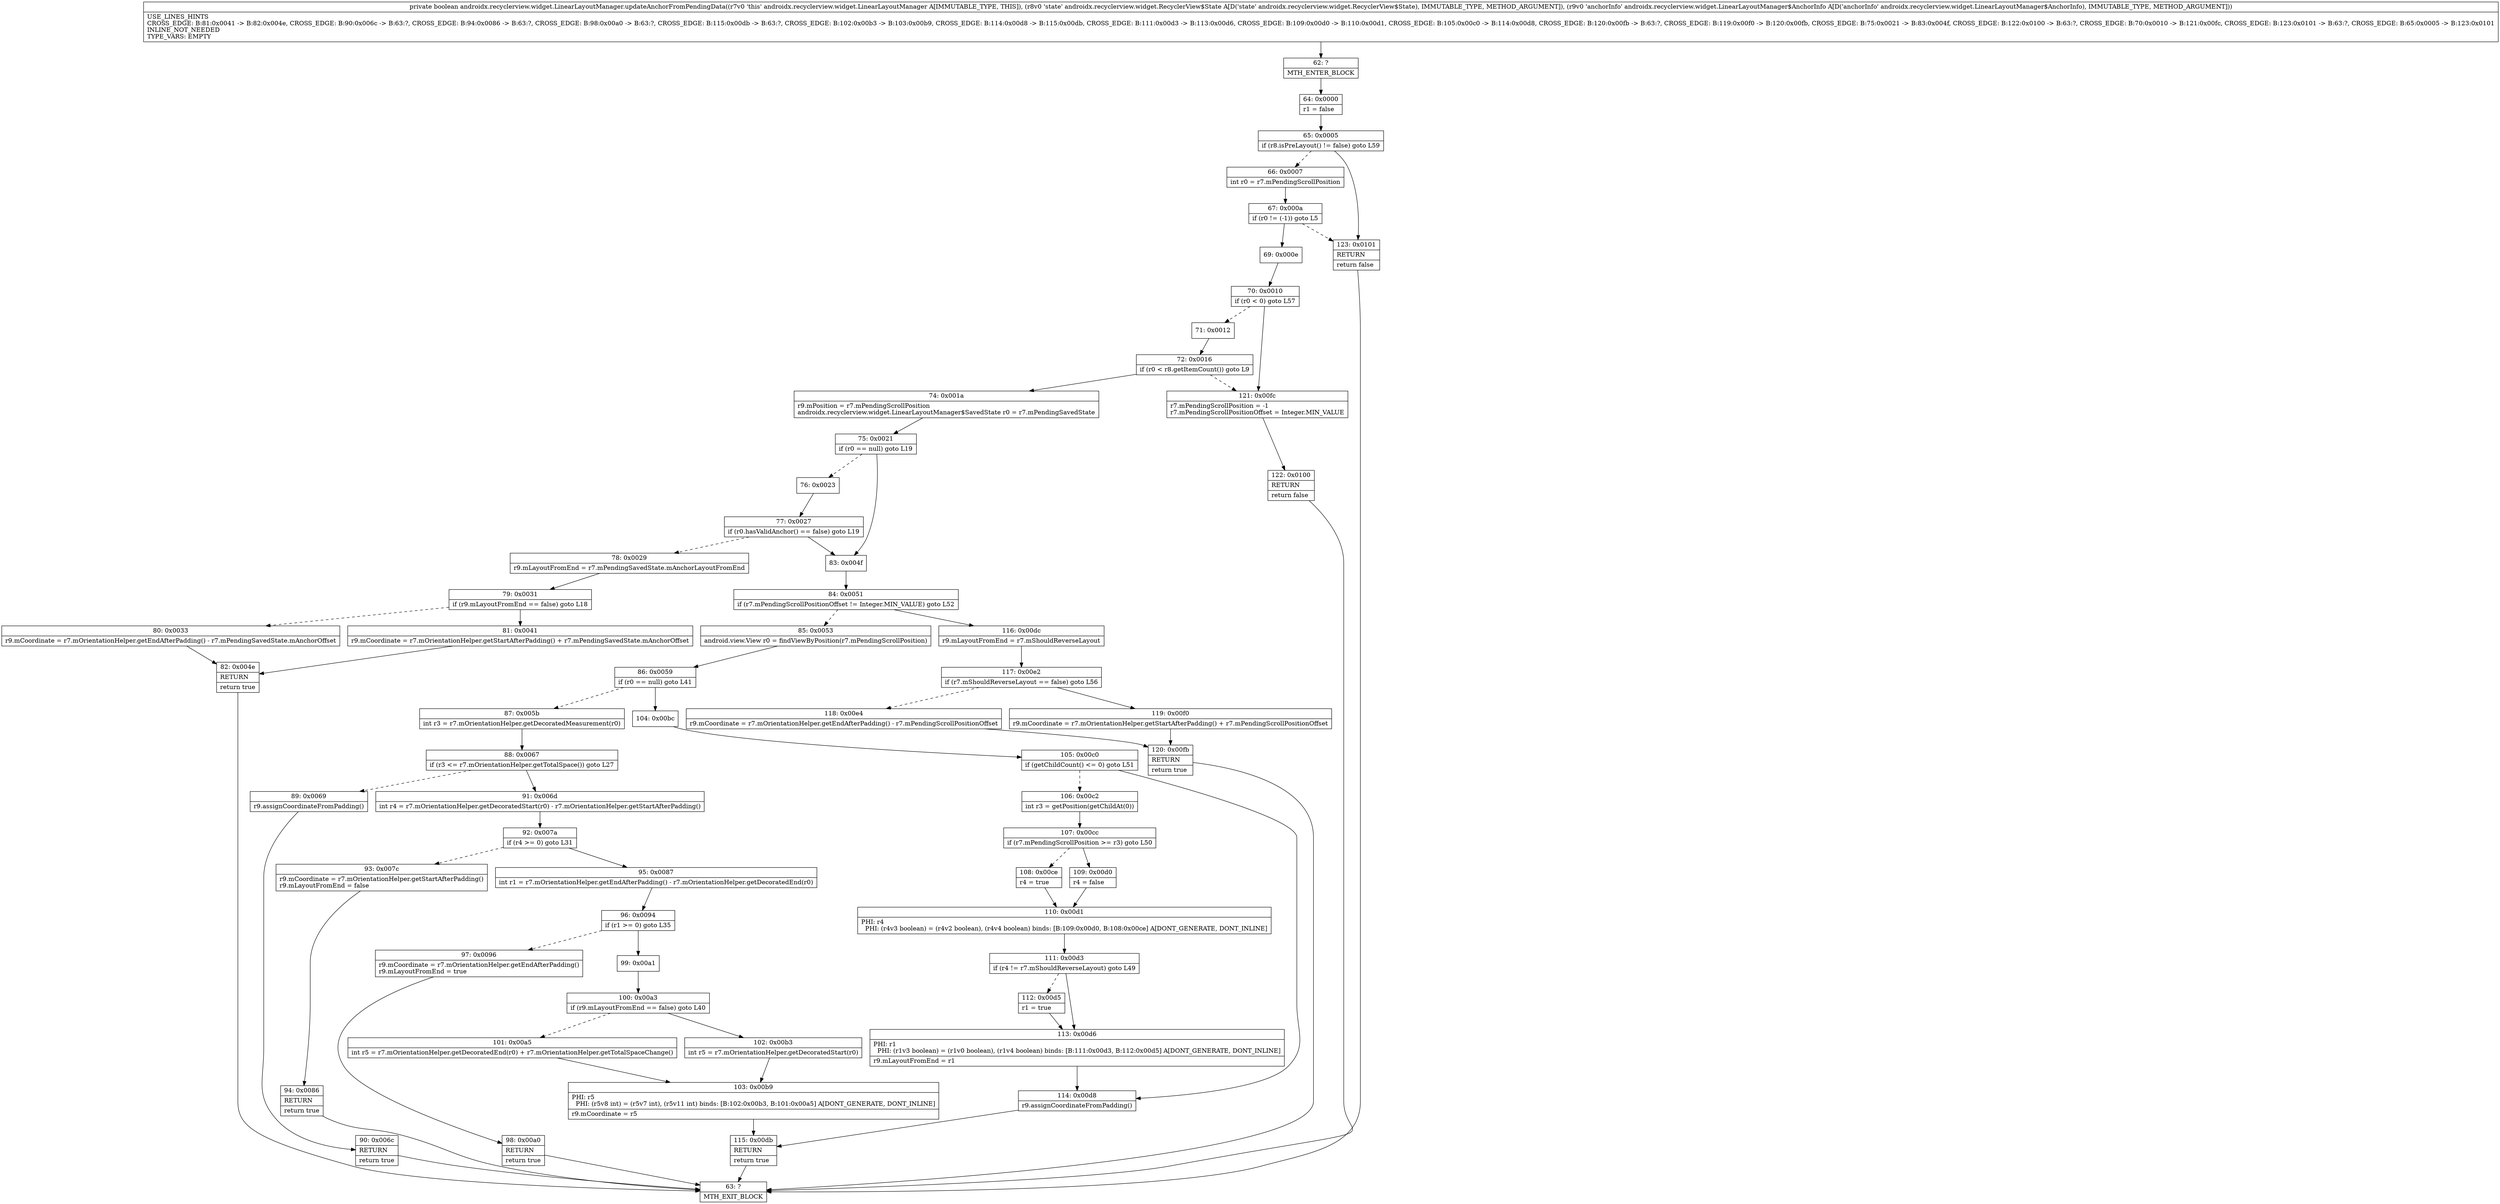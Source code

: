digraph "CFG forandroidx.recyclerview.widget.LinearLayoutManager.updateAnchorFromPendingData(Landroidx\/recyclerview\/widget\/RecyclerView$State;Landroidx\/recyclerview\/widget\/LinearLayoutManager$AnchorInfo;)Z" {
Node_62 [shape=record,label="{62\:\ ?|MTH_ENTER_BLOCK\l}"];
Node_64 [shape=record,label="{64\:\ 0x0000|r1 = false\l}"];
Node_65 [shape=record,label="{65\:\ 0x0005|if (r8.isPreLayout() != false) goto L59\l}"];
Node_66 [shape=record,label="{66\:\ 0x0007|int r0 = r7.mPendingScrollPosition\l}"];
Node_67 [shape=record,label="{67\:\ 0x000a|if (r0 != (\-1)) goto L5\l}"];
Node_69 [shape=record,label="{69\:\ 0x000e}"];
Node_70 [shape=record,label="{70\:\ 0x0010|if (r0 \< 0) goto L57\l}"];
Node_71 [shape=record,label="{71\:\ 0x0012}"];
Node_72 [shape=record,label="{72\:\ 0x0016|if (r0 \< r8.getItemCount()) goto L9\l}"];
Node_74 [shape=record,label="{74\:\ 0x001a|r9.mPosition = r7.mPendingScrollPosition\landroidx.recyclerview.widget.LinearLayoutManager$SavedState r0 = r7.mPendingSavedState\l}"];
Node_75 [shape=record,label="{75\:\ 0x0021|if (r0 == null) goto L19\l}"];
Node_76 [shape=record,label="{76\:\ 0x0023}"];
Node_77 [shape=record,label="{77\:\ 0x0027|if (r0.hasValidAnchor() == false) goto L19\l}"];
Node_78 [shape=record,label="{78\:\ 0x0029|r9.mLayoutFromEnd = r7.mPendingSavedState.mAnchorLayoutFromEnd\l}"];
Node_79 [shape=record,label="{79\:\ 0x0031|if (r9.mLayoutFromEnd == false) goto L18\l}"];
Node_80 [shape=record,label="{80\:\ 0x0033|r9.mCoordinate = r7.mOrientationHelper.getEndAfterPadding() \- r7.mPendingSavedState.mAnchorOffset\l}"];
Node_82 [shape=record,label="{82\:\ 0x004e|RETURN\l|return true\l}"];
Node_63 [shape=record,label="{63\:\ ?|MTH_EXIT_BLOCK\l}"];
Node_81 [shape=record,label="{81\:\ 0x0041|r9.mCoordinate = r7.mOrientationHelper.getStartAfterPadding() + r7.mPendingSavedState.mAnchorOffset\l}"];
Node_83 [shape=record,label="{83\:\ 0x004f}"];
Node_84 [shape=record,label="{84\:\ 0x0051|if (r7.mPendingScrollPositionOffset != Integer.MIN_VALUE) goto L52\l}"];
Node_85 [shape=record,label="{85\:\ 0x0053|android.view.View r0 = findViewByPosition(r7.mPendingScrollPosition)\l}"];
Node_86 [shape=record,label="{86\:\ 0x0059|if (r0 == null) goto L41\l}"];
Node_87 [shape=record,label="{87\:\ 0x005b|int r3 = r7.mOrientationHelper.getDecoratedMeasurement(r0)\l}"];
Node_88 [shape=record,label="{88\:\ 0x0067|if (r3 \<= r7.mOrientationHelper.getTotalSpace()) goto L27\l}"];
Node_89 [shape=record,label="{89\:\ 0x0069|r9.assignCoordinateFromPadding()\l}"];
Node_90 [shape=record,label="{90\:\ 0x006c|RETURN\l|return true\l}"];
Node_91 [shape=record,label="{91\:\ 0x006d|int r4 = r7.mOrientationHelper.getDecoratedStart(r0) \- r7.mOrientationHelper.getStartAfterPadding()\l}"];
Node_92 [shape=record,label="{92\:\ 0x007a|if (r4 \>= 0) goto L31\l}"];
Node_93 [shape=record,label="{93\:\ 0x007c|r9.mCoordinate = r7.mOrientationHelper.getStartAfterPadding()\lr9.mLayoutFromEnd = false\l}"];
Node_94 [shape=record,label="{94\:\ 0x0086|RETURN\l|return true\l}"];
Node_95 [shape=record,label="{95\:\ 0x0087|int r1 = r7.mOrientationHelper.getEndAfterPadding() \- r7.mOrientationHelper.getDecoratedEnd(r0)\l}"];
Node_96 [shape=record,label="{96\:\ 0x0094|if (r1 \>= 0) goto L35\l}"];
Node_97 [shape=record,label="{97\:\ 0x0096|r9.mCoordinate = r7.mOrientationHelper.getEndAfterPadding()\lr9.mLayoutFromEnd = true\l}"];
Node_98 [shape=record,label="{98\:\ 0x00a0|RETURN\l|return true\l}"];
Node_99 [shape=record,label="{99\:\ 0x00a1}"];
Node_100 [shape=record,label="{100\:\ 0x00a3|if (r9.mLayoutFromEnd == false) goto L40\l}"];
Node_101 [shape=record,label="{101\:\ 0x00a5|int r5 = r7.mOrientationHelper.getDecoratedEnd(r0) + r7.mOrientationHelper.getTotalSpaceChange()\l}"];
Node_103 [shape=record,label="{103\:\ 0x00b9|PHI: r5 \l  PHI: (r5v8 int) = (r5v7 int), (r5v11 int) binds: [B:102:0x00b3, B:101:0x00a5] A[DONT_GENERATE, DONT_INLINE]\l|r9.mCoordinate = r5\l}"];
Node_115 [shape=record,label="{115\:\ 0x00db|RETURN\l|return true\l}"];
Node_102 [shape=record,label="{102\:\ 0x00b3|int r5 = r7.mOrientationHelper.getDecoratedStart(r0)\l}"];
Node_104 [shape=record,label="{104\:\ 0x00bc}"];
Node_105 [shape=record,label="{105\:\ 0x00c0|if (getChildCount() \<= 0) goto L51\l}"];
Node_106 [shape=record,label="{106\:\ 0x00c2|int r3 = getPosition(getChildAt(0))\l}"];
Node_107 [shape=record,label="{107\:\ 0x00cc|if (r7.mPendingScrollPosition \>= r3) goto L50\l}"];
Node_108 [shape=record,label="{108\:\ 0x00ce|r4 = true\l}"];
Node_110 [shape=record,label="{110\:\ 0x00d1|PHI: r4 \l  PHI: (r4v3 boolean) = (r4v2 boolean), (r4v4 boolean) binds: [B:109:0x00d0, B:108:0x00ce] A[DONT_GENERATE, DONT_INLINE]\l}"];
Node_111 [shape=record,label="{111\:\ 0x00d3|if (r4 != r7.mShouldReverseLayout) goto L49\l}"];
Node_112 [shape=record,label="{112\:\ 0x00d5|r1 = true\l}"];
Node_113 [shape=record,label="{113\:\ 0x00d6|PHI: r1 \l  PHI: (r1v3 boolean) = (r1v0 boolean), (r1v4 boolean) binds: [B:111:0x00d3, B:112:0x00d5] A[DONT_GENERATE, DONT_INLINE]\l|r9.mLayoutFromEnd = r1\l}"];
Node_109 [shape=record,label="{109\:\ 0x00d0|r4 = false\l}"];
Node_114 [shape=record,label="{114\:\ 0x00d8|r9.assignCoordinateFromPadding()\l}"];
Node_116 [shape=record,label="{116\:\ 0x00dc|r9.mLayoutFromEnd = r7.mShouldReverseLayout\l}"];
Node_117 [shape=record,label="{117\:\ 0x00e2|if (r7.mShouldReverseLayout == false) goto L56\l}"];
Node_118 [shape=record,label="{118\:\ 0x00e4|r9.mCoordinate = r7.mOrientationHelper.getEndAfterPadding() \- r7.mPendingScrollPositionOffset\l}"];
Node_120 [shape=record,label="{120\:\ 0x00fb|RETURN\l|return true\l}"];
Node_119 [shape=record,label="{119\:\ 0x00f0|r9.mCoordinate = r7.mOrientationHelper.getStartAfterPadding() + r7.mPendingScrollPositionOffset\l}"];
Node_121 [shape=record,label="{121\:\ 0x00fc|r7.mPendingScrollPosition = \-1\lr7.mPendingScrollPositionOffset = Integer.MIN_VALUE\l}"];
Node_122 [shape=record,label="{122\:\ 0x0100|RETURN\l|return false\l}"];
Node_123 [shape=record,label="{123\:\ 0x0101|RETURN\l|return false\l}"];
MethodNode[shape=record,label="{private boolean androidx.recyclerview.widget.LinearLayoutManager.updateAnchorFromPendingData((r7v0 'this' androidx.recyclerview.widget.LinearLayoutManager A[IMMUTABLE_TYPE, THIS]), (r8v0 'state' androidx.recyclerview.widget.RecyclerView$State A[D('state' androidx.recyclerview.widget.RecyclerView$State), IMMUTABLE_TYPE, METHOD_ARGUMENT]), (r9v0 'anchorInfo' androidx.recyclerview.widget.LinearLayoutManager$AnchorInfo A[D('anchorInfo' androidx.recyclerview.widget.LinearLayoutManager$AnchorInfo), IMMUTABLE_TYPE, METHOD_ARGUMENT]))  | USE_LINES_HINTS\lCROSS_EDGE: B:81:0x0041 \-\> B:82:0x004e, CROSS_EDGE: B:90:0x006c \-\> B:63:?, CROSS_EDGE: B:94:0x0086 \-\> B:63:?, CROSS_EDGE: B:98:0x00a0 \-\> B:63:?, CROSS_EDGE: B:115:0x00db \-\> B:63:?, CROSS_EDGE: B:102:0x00b3 \-\> B:103:0x00b9, CROSS_EDGE: B:114:0x00d8 \-\> B:115:0x00db, CROSS_EDGE: B:111:0x00d3 \-\> B:113:0x00d6, CROSS_EDGE: B:109:0x00d0 \-\> B:110:0x00d1, CROSS_EDGE: B:105:0x00c0 \-\> B:114:0x00d8, CROSS_EDGE: B:120:0x00fb \-\> B:63:?, CROSS_EDGE: B:119:0x00f0 \-\> B:120:0x00fb, CROSS_EDGE: B:75:0x0021 \-\> B:83:0x004f, CROSS_EDGE: B:122:0x0100 \-\> B:63:?, CROSS_EDGE: B:70:0x0010 \-\> B:121:0x00fc, CROSS_EDGE: B:123:0x0101 \-\> B:63:?, CROSS_EDGE: B:65:0x0005 \-\> B:123:0x0101\lINLINE_NOT_NEEDED\lTYPE_VARS: EMPTY\l}"];
MethodNode -> Node_62;Node_62 -> Node_64;
Node_64 -> Node_65;
Node_65 -> Node_66[style=dashed];
Node_65 -> Node_123;
Node_66 -> Node_67;
Node_67 -> Node_69;
Node_67 -> Node_123[style=dashed];
Node_69 -> Node_70;
Node_70 -> Node_71[style=dashed];
Node_70 -> Node_121;
Node_71 -> Node_72;
Node_72 -> Node_74;
Node_72 -> Node_121[style=dashed];
Node_74 -> Node_75;
Node_75 -> Node_76[style=dashed];
Node_75 -> Node_83;
Node_76 -> Node_77;
Node_77 -> Node_78[style=dashed];
Node_77 -> Node_83;
Node_78 -> Node_79;
Node_79 -> Node_80[style=dashed];
Node_79 -> Node_81;
Node_80 -> Node_82;
Node_82 -> Node_63;
Node_81 -> Node_82;
Node_83 -> Node_84;
Node_84 -> Node_85[style=dashed];
Node_84 -> Node_116;
Node_85 -> Node_86;
Node_86 -> Node_87[style=dashed];
Node_86 -> Node_104;
Node_87 -> Node_88;
Node_88 -> Node_89[style=dashed];
Node_88 -> Node_91;
Node_89 -> Node_90;
Node_90 -> Node_63;
Node_91 -> Node_92;
Node_92 -> Node_93[style=dashed];
Node_92 -> Node_95;
Node_93 -> Node_94;
Node_94 -> Node_63;
Node_95 -> Node_96;
Node_96 -> Node_97[style=dashed];
Node_96 -> Node_99;
Node_97 -> Node_98;
Node_98 -> Node_63;
Node_99 -> Node_100;
Node_100 -> Node_101[style=dashed];
Node_100 -> Node_102;
Node_101 -> Node_103;
Node_103 -> Node_115;
Node_115 -> Node_63;
Node_102 -> Node_103;
Node_104 -> Node_105;
Node_105 -> Node_106[style=dashed];
Node_105 -> Node_114;
Node_106 -> Node_107;
Node_107 -> Node_108[style=dashed];
Node_107 -> Node_109;
Node_108 -> Node_110;
Node_110 -> Node_111;
Node_111 -> Node_112[style=dashed];
Node_111 -> Node_113;
Node_112 -> Node_113;
Node_113 -> Node_114;
Node_109 -> Node_110;
Node_114 -> Node_115;
Node_116 -> Node_117;
Node_117 -> Node_118[style=dashed];
Node_117 -> Node_119;
Node_118 -> Node_120;
Node_120 -> Node_63;
Node_119 -> Node_120;
Node_121 -> Node_122;
Node_122 -> Node_63;
Node_123 -> Node_63;
}

